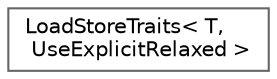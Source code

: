 digraph "类继承关系图"
{
 // LATEX_PDF_SIZE
  bgcolor="transparent";
  edge [fontname=Helvetica,fontsize=10,labelfontname=Helvetica,labelfontsize=10];
  node [fontname=Helvetica,fontsize=10,shape=box,height=0.2,width=0.4];
  rankdir="LR";
  Node0 [id="Node000000",label="LoadStoreTraits\< T,\l UseExplicitRelaxed \>",height=0.2,width=0.4,color="grey40", fillcolor="white", style="filled",URL="$struct_load_store_traits_3_01_t_00_01_use_explicit_relaxed_01_4.html",tooltip=" "];
}
